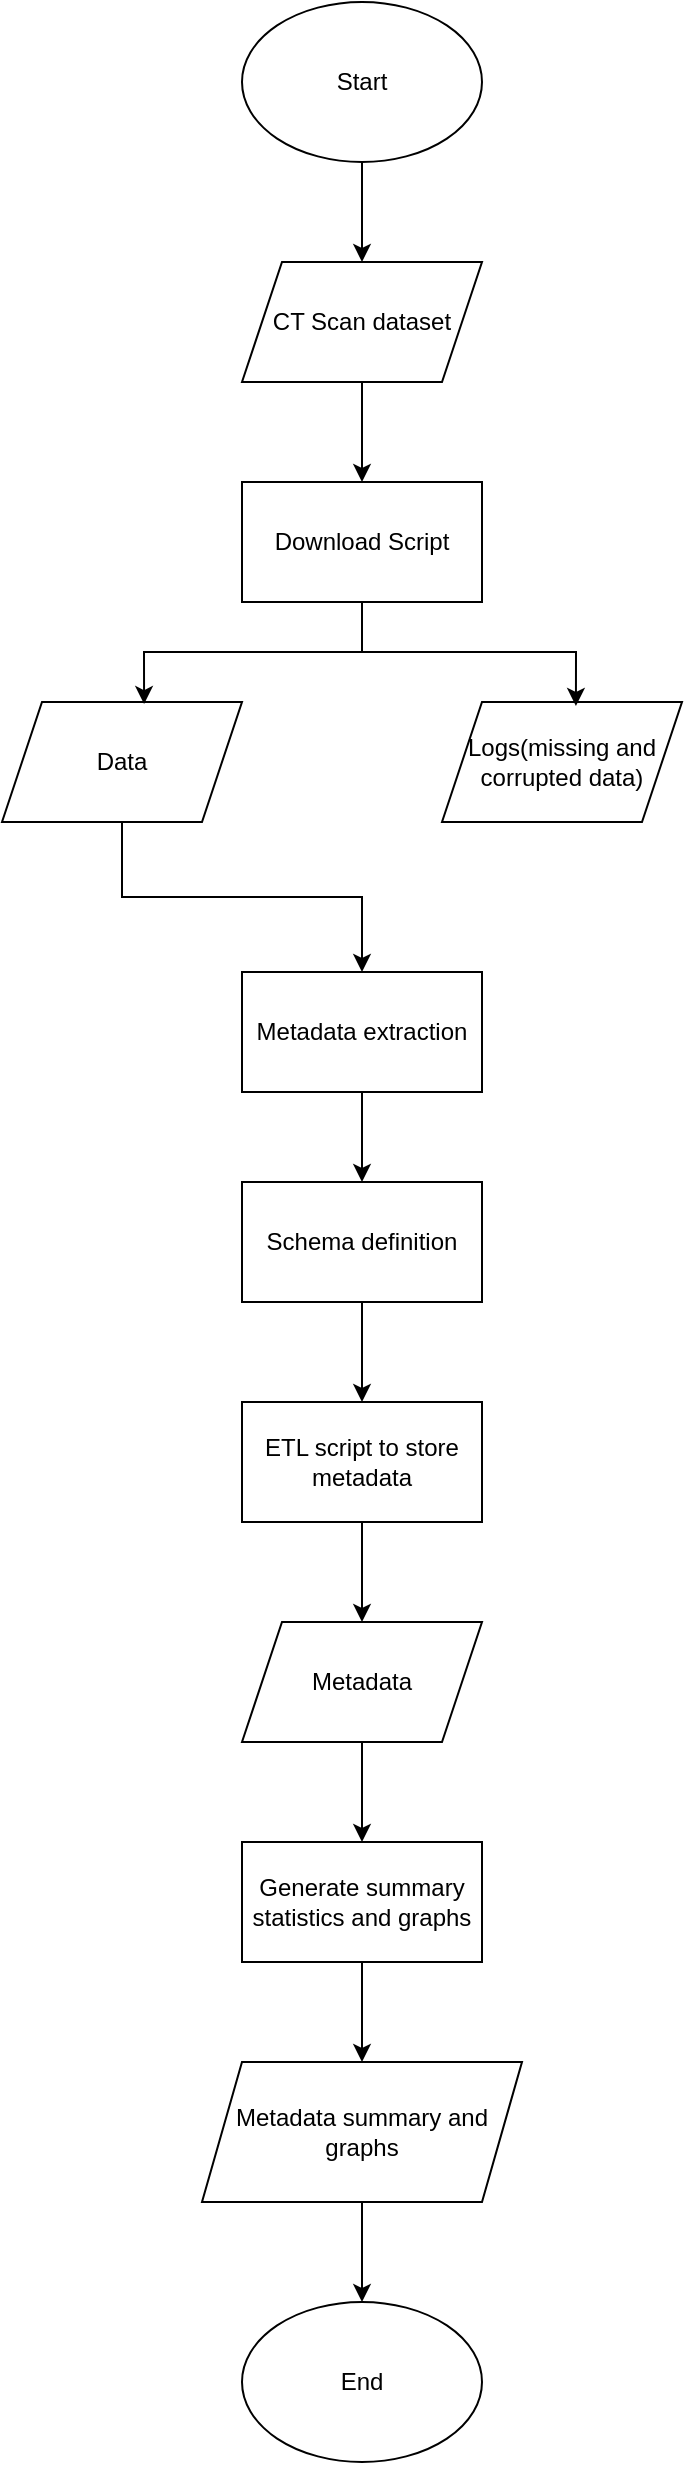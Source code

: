 <mxfile version="26.0.8">
  <diagram name="Page-1" id="CuwldqiQrgDCLtuFTSgv">
    <mxGraphModel dx="1286" dy="933" grid="1" gridSize="10" guides="1" tooltips="1" connect="1" arrows="1" fold="1" page="1" pageScale="1" pageWidth="827" pageHeight="1169" math="0" shadow="0">
      <root>
        <mxCell id="0" />
        <mxCell id="1" parent="0" />
        <mxCell id="VUKmSN8Ib2tN8eBci2G9-4" style="edgeStyle=orthogonalEdgeStyle;rounded=0;orthogonalLoop=1;jettySize=auto;html=1;entryX=0.5;entryY=0;entryDx=0;entryDy=0;" edge="1" parent="1" source="VUKmSN8Ib2tN8eBci2G9-1" target="VUKmSN8Ib2tN8eBci2G9-2">
          <mxGeometry relative="1" as="geometry" />
        </mxCell>
        <mxCell id="VUKmSN8Ib2tN8eBci2G9-1" value="Start" style="ellipse;whiteSpace=wrap;html=1;" vertex="1" parent="1">
          <mxGeometry x="340" y="100" width="120" height="80" as="geometry" />
        </mxCell>
        <mxCell id="VUKmSN8Ib2tN8eBci2G9-5" style="edgeStyle=orthogonalEdgeStyle;rounded=0;orthogonalLoop=1;jettySize=auto;html=1;exitX=0.5;exitY=1;exitDx=0;exitDy=0;entryX=0.5;entryY=0;entryDx=0;entryDy=0;" edge="1" parent="1" source="VUKmSN8Ib2tN8eBci2G9-2" target="VUKmSN8Ib2tN8eBci2G9-3">
          <mxGeometry relative="1" as="geometry" />
        </mxCell>
        <mxCell id="VUKmSN8Ib2tN8eBci2G9-2" value="CT Scan dataset" style="shape=parallelogram;perimeter=parallelogramPerimeter;whiteSpace=wrap;html=1;fixedSize=1;" vertex="1" parent="1">
          <mxGeometry x="340" y="230" width="120" height="60" as="geometry" />
        </mxCell>
        <mxCell id="VUKmSN8Ib2tN8eBci2G9-3" value="Download Script" style="rounded=0;whiteSpace=wrap;html=1;" vertex="1" parent="1">
          <mxGeometry x="340" y="340" width="120" height="60" as="geometry" />
        </mxCell>
        <mxCell id="VUKmSN8Ib2tN8eBci2G9-11" style="edgeStyle=orthogonalEdgeStyle;rounded=0;orthogonalLoop=1;jettySize=auto;html=1;exitX=0.5;exitY=1;exitDx=0;exitDy=0;entryX=0.5;entryY=0;entryDx=0;entryDy=0;" edge="1" parent="1" source="VUKmSN8Ib2tN8eBci2G9-6" target="VUKmSN8Ib2tN8eBci2G9-10">
          <mxGeometry relative="1" as="geometry" />
        </mxCell>
        <mxCell id="VUKmSN8Ib2tN8eBci2G9-6" value="Data" style="shape=parallelogram;perimeter=parallelogramPerimeter;whiteSpace=wrap;html=1;fixedSize=1;" vertex="1" parent="1">
          <mxGeometry x="220" y="450" width="120" height="60" as="geometry" />
        </mxCell>
        <mxCell id="VUKmSN8Ib2tN8eBci2G9-7" value="Logs(missing and corrupted data)" style="shape=parallelogram;perimeter=parallelogramPerimeter;whiteSpace=wrap;html=1;fixedSize=1;" vertex="1" parent="1">
          <mxGeometry x="440" y="450" width="120" height="60" as="geometry" />
        </mxCell>
        <mxCell id="VUKmSN8Ib2tN8eBci2G9-8" style="edgeStyle=orthogonalEdgeStyle;rounded=0;orthogonalLoop=1;jettySize=auto;html=1;exitX=0.5;exitY=1;exitDx=0;exitDy=0;entryX=0.592;entryY=0.017;entryDx=0;entryDy=0;entryPerimeter=0;" edge="1" parent="1" source="VUKmSN8Ib2tN8eBci2G9-3" target="VUKmSN8Ib2tN8eBci2G9-6">
          <mxGeometry relative="1" as="geometry" />
        </mxCell>
        <mxCell id="VUKmSN8Ib2tN8eBci2G9-9" style="edgeStyle=orthogonalEdgeStyle;rounded=0;orthogonalLoop=1;jettySize=auto;html=1;exitX=0.5;exitY=1;exitDx=0;exitDy=0;entryX=0.558;entryY=0.033;entryDx=0;entryDy=0;entryPerimeter=0;" edge="1" parent="1" source="VUKmSN8Ib2tN8eBci2G9-3" target="VUKmSN8Ib2tN8eBci2G9-7">
          <mxGeometry relative="1" as="geometry" />
        </mxCell>
        <mxCell id="VUKmSN8Ib2tN8eBci2G9-13" style="edgeStyle=orthogonalEdgeStyle;rounded=0;orthogonalLoop=1;jettySize=auto;html=1;exitX=0.5;exitY=1;exitDx=0;exitDy=0;entryX=0.5;entryY=0;entryDx=0;entryDy=0;" edge="1" parent="1" source="VUKmSN8Ib2tN8eBci2G9-10" target="VUKmSN8Ib2tN8eBci2G9-12">
          <mxGeometry relative="1" as="geometry" />
        </mxCell>
        <mxCell id="VUKmSN8Ib2tN8eBci2G9-10" value="Metadata extraction" style="rounded=0;whiteSpace=wrap;html=1;" vertex="1" parent="1">
          <mxGeometry x="340" y="585" width="120" height="60" as="geometry" />
        </mxCell>
        <mxCell id="VUKmSN8Ib2tN8eBci2G9-15" style="edgeStyle=orthogonalEdgeStyle;rounded=0;orthogonalLoop=1;jettySize=auto;html=1;exitX=0.5;exitY=1;exitDx=0;exitDy=0;entryX=0.5;entryY=0;entryDx=0;entryDy=0;" edge="1" parent="1" source="VUKmSN8Ib2tN8eBci2G9-12" target="VUKmSN8Ib2tN8eBci2G9-14">
          <mxGeometry relative="1" as="geometry" />
        </mxCell>
        <mxCell id="VUKmSN8Ib2tN8eBci2G9-12" value="Schema definition" style="rounded=0;whiteSpace=wrap;html=1;" vertex="1" parent="1">
          <mxGeometry x="340" y="690" width="120" height="60" as="geometry" />
        </mxCell>
        <mxCell id="VUKmSN8Ib2tN8eBci2G9-17" style="edgeStyle=orthogonalEdgeStyle;rounded=0;orthogonalLoop=1;jettySize=auto;html=1;exitX=0.5;exitY=1;exitDx=0;exitDy=0;entryX=0.5;entryY=0;entryDx=0;entryDy=0;" edge="1" parent="1" source="VUKmSN8Ib2tN8eBci2G9-14" target="VUKmSN8Ib2tN8eBci2G9-16">
          <mxGeometry relative="1" as="geometry" />
        </mxCell>
        <mxCell id="VUKmSN8Ib2tN8eBci2G9-14" value="ETL script to store metadata" style="rounded=0;whiteSpace=wrap;html=1;" vertex="1" parent="1">
          <mxGeometry x="340" y="800" width="120" height="60" as="geometry" />
        </mxCell>
        <mxCell id="VUKmSN8Ib2tN8eBci2G9-19" style="edgeStyle=orthogonalEdgeStyle;rounded=0;orthogonalLoop=1;jettySize=auto;html=1;exitX=0.5;exitY=1;exitDx=0;exitDy=0;entryX=0.5;entryY=0;entryDx=0;entryDy=0;" edge="1" parent="1" source="VUKmSN8Ib2tN8eBci2G9-16" target="VUKmSN8Ib2tN8eBci2G9-18">
          <mxGeometry relative="1" as="geometry" />
        </mxCell>
        <mxCell id="VUKmSN8Ib2tN8eBci2G9-16" value="Metadata" style="shape=parallelogram;perimeter=parallelogramPerimeter;whiteSpace=wrap;html=1;fixedSize=1;" vertex="1" parent="1">
          <mxGeometry x="340" y="910" width="120" height="60" as="geometry" />
        </mxCell>
        <mxCell id="VUKmSN8Ib2tN8eBci2G9-22" style="edgeStyle=orthogonalEdgeStyle;rounded=0;orthogonalLoop=1;jettySize=auto;html=1;exitX=0.5;exitY=1;exitDx=0;exitDy=0;entryX=0.5;entryY=0;entryDx=0;entryDy=0;" edge="1" parent="1" source="VUKmSN8Ib2tN8eBci2G9-18" target="VUKmSN8Ib2tN8eBci2G9-20">
          <mxGeometry relative="1" as="geometry" />
        </mxCell>
        <mxCell id="VUKmSN8Ib2tN8eBci2G9-18" value="Generate summary statistics and graphs" style="rounded=0;whiteSpace=wrap;html=1;" vertex="1" parent="1">
          <mxGeometry x="340" y="1020" width="120" height="60" as="geometry" />
        </mxCell>
        <mxCell id="VUKmSN8Ib2tN8eBci2G9-24" style="edgeStyle=orthogonalEdgeStyle;rounded=0;orthogonalLoop=1;jettySize=auto;html=1;exitX=0.5;exitY=1;exitDx=0;exitDy=0;" edge="1" parent="1" source="VUKmSN8Ib2tN8eBci2G9-20" target="VUKmSN8Ib2tN8eBci2G9-21">
          <mxGeometry relative="1" as="geometry" />
        </mxCell>
        <mxCell id="VUKmSN8Ib2tN8eBci2G9-20" value="Metadata summary and graphs" style="shape=parallelogram;perimeter=parallelogramPerimeter;whiteSpace=wrap;html=1;fixedSize=1;" vertex="1" parent="1">
          <mxGeometry x="320" y="1130" width="160" height="70" as="geometry" />
        </mxCell>
        <mxCell id="VUKmSN8Ib2tN8eBci2G9-21" value="End" style="ellipse;whiteSpace=wrap;html=1;" vertex="1" parent="1">
          <mxGeometry x="340" y="1250" width="120" height="80" as="geometry" />
        </mxCell>
      </root>
    </mxGraphModel>
  </diagram>
</mxfile>
